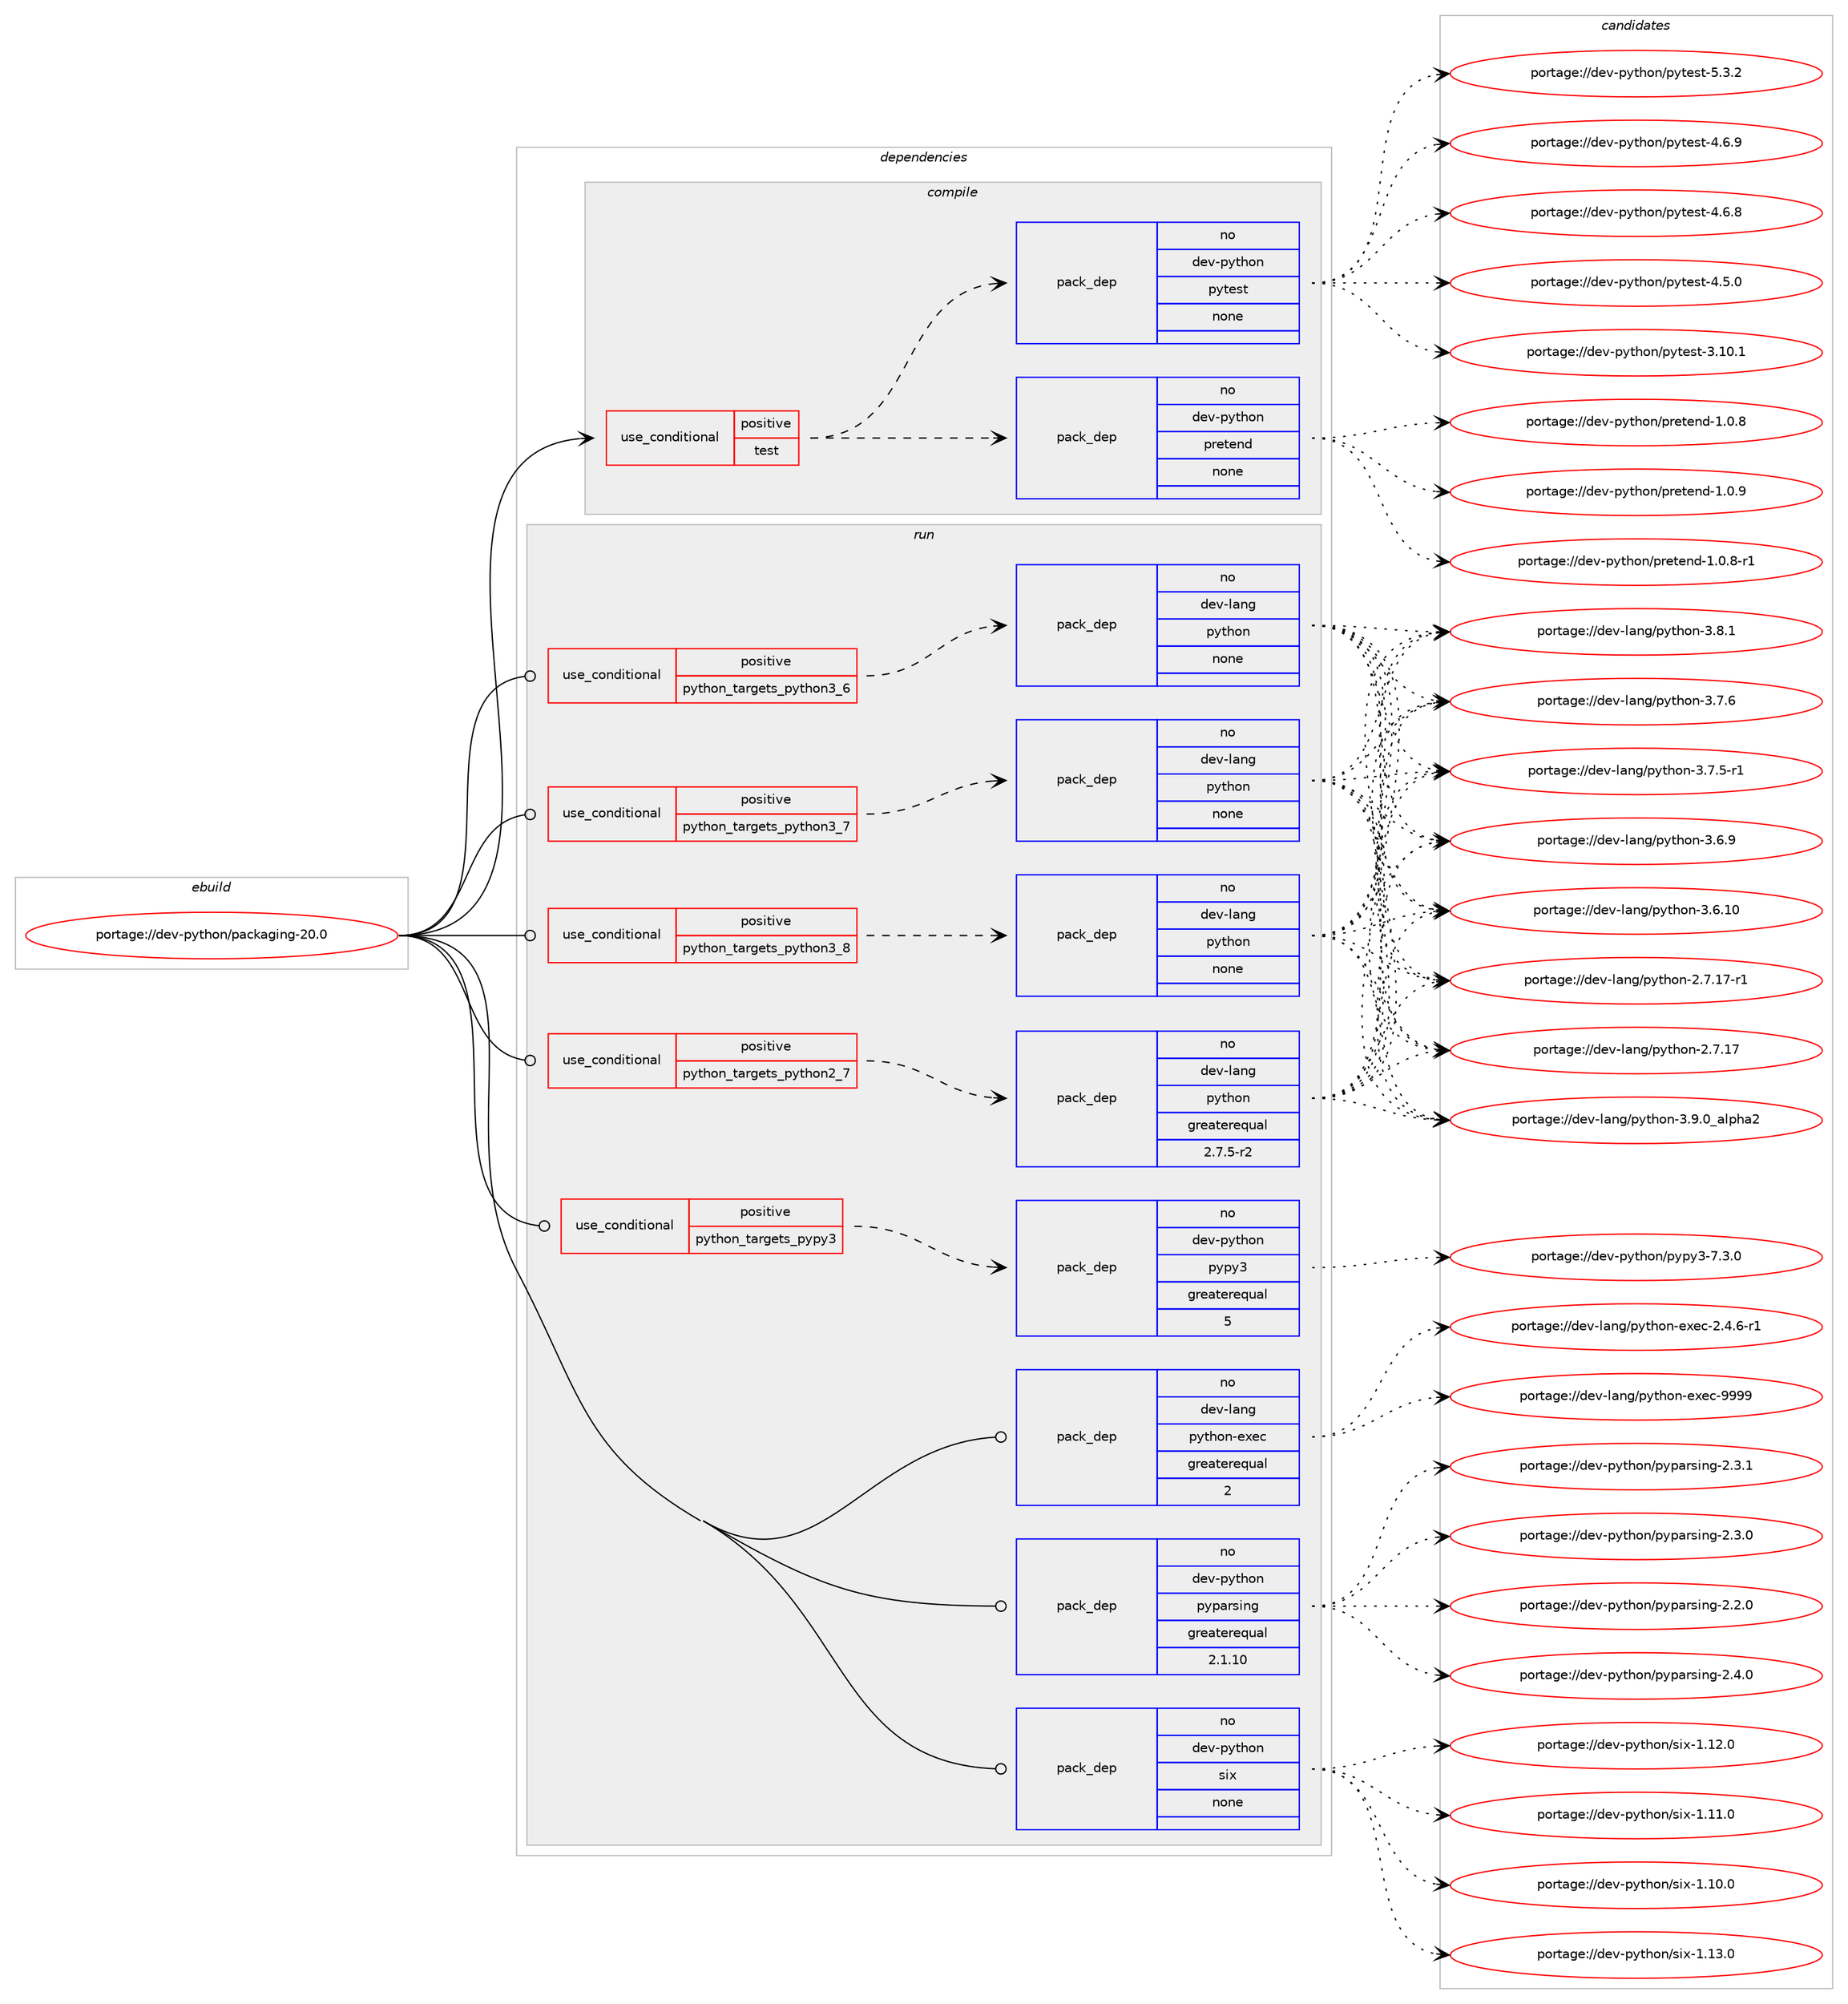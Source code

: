 digraph prolog {

# *************
# Graph options
# *************

newrank=true;
concentrate=true;
compound=true;
graph [rankdir=LR,fontname=Helvetica,fontsize=10,ranksep=1.5];#, ranksep=2.5, nodesep=0.2];
edge  [arrowhead=vee];
node  [fontname=Helvetica,fontsize=10];

# **********
# The ebuild
# **********

subgraph cluster_leftcol {
color=gray;
label=<<i>ebuild</i>>;
id [label="portage://dev-python/packaging-20.0", color=red, width=4, href="../dev-python/packaging-20.0.svg"];
}

# ****************
# The dependencies
# ****************

subgraph cluster_midcol {
color=gray;
label=<<i>dependencies</i>>;
subgraph cluster_compile {
fillcolor="#eeeeee";
style=filled;
label=<<i>compile</i>>;
subgraph cond111483 {
dependency444520 [label=<<TABLE BORDER="0" CELLBORDER="1" CELLSPACING="0" CELLPADDING="4"><TR><TD ROWSPAN="3" CELLPADDING="10">use_conditional</TD></TR><TR><TD>positive</TD></TR><TR><TD>test</TD></TR></TABLE>>, shape=none, color=red];
subgraph pack328067 {
dependency444521 [label=<<TABLE BORDER="0" CELLBORDER="1" CELLSPACING="0" CELLPADDING="4" WIDTH="220"><TR><TD ROWSPAN="6" CELLPADDING="30">pack_dep</TD></TR><TR><TD WIDTH="110">no</TD></TR><TR><TD>dev-python</TD></TR><TR><TD>pretend</TD></TR><TR><TD>none</TD></TR><TR><TD></TD></TR></TABLE>>, shape=none, color=blue];
}
dependency444520:e -> dependency444521:w [weight=20,style="dashed",arrowhead="vee"];
subgraph pack328068 {
dependency444522 [label=<<TABLE BORDER="0" CELLBORDER="1" CELLSPACING="0" CELLPADDING="4" WIDTH="220"><TR><TD ROWSPAN="6" CELLPADDING="30">pack_dep</TD></TR><TR><TD WIDTH="110">no</TD></TR><TR><TD>dev-python</TD></TR><TR><TD>pytest</TD></TR><TR><TD>none</TD></TR><TR><TD></TD></TR></TABLE>>, shape=none, color=blue];
}
dependency444520:e -> dependency444522:w [weight=20,style="dashed",arrowhead="vee"];
}
id:e -> dependency444520:w [weight=20,style="solid",arrowhead="vee"];
}
subgraph cluster_compileandrun {
fillcolor="#eeeeee";
style=filled;
label=<<i>compile and run</i>>;
}
subgraph cluster_run {
fillcolor="#eeeeee";
style=filled;
label=<<i>run</i>>;
subgraph cond111484 {
dependency444523 [label=<<TABLE BORDER="0" CELLBORDER="1" CELLSPACING="0" CELLPADDING="4"><TR><TD ROWSPAN="3" CELLPADDING="10">use_conditional</TD></TR><TR><TD>positive</TD></TR><TR><TD>python_targets_pypy3</TD></TR></TABLE>>, shape=none, color=red];
subgraph pack328069 {
dependency444524 [label=<<TABLE BORDER="0" CELLBORDER="1" CELLSPACING="0" CELLPADDING="4" WIDTH="220"><TR><TD ROWSPAN="6" CELLPADDING="30">pack_dep</TD></TR><TR><TD WIDTH="110">no</TD></TR><TR><TD>dev-python</TD></TR><TR><TD>pypy3</TD></TR><TR><TD>greaterequal</TD></TR><TR><TD>5</TD></TR></TABLE>>, shape=none, color=blue];
}
dependency444523:e -> dependency444524:w [weight=20,style="dashed",arrowhead="vee"];
}
id:e -> dependency444523:w [weight=20,style="solid",arrowhead="odot"];
subgraph cond111485 {
dependency444525 [label=<<TABLE BORDER="0" CELLBORDER="1" CELLSPACING="0" CELLPADDING="4"><TR><TD ROWSPAN="3" CELLPADDING="10">use_conditional</TD></TR><TR><TD>positive</TD></TR><TR><TD>python_targets_python2_7</TD></TR></TABLE>>, shape=none, color=red];
subgraph pack328070 {
dependency444526 [label=<<TABLE BORDER="0" CELLBORDER="1" CELLSPACING="0" CELLPADDING="4" WIDTH="220"><TR><TD ROWSPAN="6" CELLPADDING="30">pack_dep</TD></TR><TR><TD WIDTH="110">no</TD></TR><TR><TD>dev-lang</TD></TR><TR><TD>python</TD></TR><TR><TD>greaterequal</TD></TR><TR><TD>2.7.5-r2</TD></TR></TABLE>>, shape=none, color=blue];
}
dependency444525:e -> dependency444526:w [weight=20,style="dashed",arrowhead="vee"];
}
id:e -> dependency444525:w [weight=20,style="solid",arrowhead="odot"];
subgraph cond111486 {
dependency444527 [label=<<TABLE BORDER="0" CELLBORDER="1" CELLSPACING="0" CELLPADDING="4"><TR><TD ROWSPAN="3" CELLPADDING="10">use_conditional</TD></TR><TR><TD>positive</TD></TR><TR><TD>python_targets_python3_6</TD></TR></TABLE>>, shape=none, color=red];
subgraph pack328071 {
dependency444528 [label=<<TABLE BORDER="0" CELLBORDER="1" CELLSPACING="0" CELLPADDING="4" WIDTH="220"><TR><TD ROWSPAN="6" CELLPADDING="30">pack_dep</TD></TR><TR><TD WIDTH="110">no</TD></TR><TR><TD>dev-lang</TD></TR><TR><TD>python</TD></TR><TR><TD>none</TD></TR><TR><TD></TD></TR></TABLE>>, shape=none, color=blue];
}
dependency444527:e -> dependency444528:w [weight=20,style="dashed",arrowhead="vee"];
}
id:e -> dependency444527:w [weight=20,style="solid",arrowhead="odot"];
subgraph cond111487 {
dependency444529 [label=<<TABLE BORDER="0" CELLBORDER="1" CELLSPACING="0" CELLPADDING="4"><TR><TD ROWSPAN="3" CELLPADDING="10">use_conditional</TD></TR><TR><TD>positive</TD></TR><TR><TD>python_targets_python3_7</TD></TR></TABLE>>, shape=none, color=red];
subgraph pack328072 {
dependency444530 [label=<<TABLE BORDER="0" CELLBORDER="1" CELLSPACING="0" CELLPADDING="4" WIDTH="220"><TR><TD ROWSPAN="6" CELLPADDING="30">pack_dep</TD></TR><TR><TD WIDTH="110">no</TD></TR><TR><TD>dev-lang</TD></TR><TR><TD>python</TD></TR><TR><TD>none</TD></TR><TR><TD></TD></TR></TABLE>>, shape=none, color=blue];
}
dependency444529:e -> dependency444530:w [weight=20,style="dashed",arrowhead="vee"];
}
id:e -> dependency444529:w [weight=20,style="solid",arrowhead="odot"];
subgraph cond111488 {
dependency444531 [label=<<TABLE BORDER="0" CELLBORDER="1" CELLSPACING="0" CELLPADDING="4"><TR><TD ROWSPAN="3" CELLPADDING="10">use_conditional</TD></TR><TR><TD>positive</TD></TR><TR><TD>python_targets_python3_8</TD></TR></TABLE>>, shape=none, color=red];
subgraph pack328073 {
dependency444532 [label=<<TABLE BORDER="0" CELLBORDER="1" CELLSPACING="0" CELLPADDING="4" WIDTH="220"><TR><TD ROWSPAN="6" CELLPADDING="30">pack_dep</TD></TR><TR><TD WIDTH="110">no</TD></TR><TR><TD>dev-lang</TD></TR><TR><TD>python</TD></TR><TR><TD>none</TD></TR><TR><TD></TD></TR></TABLE>>, shape=none, color=blue];
}
dependency444531:e -> dependency444532:w [weight=20,style="dashed",arrowhead="vee"];
}
id:e -> dependency444531:w [weight=20,style="solid",arrowhead="odot"];
subgraph pack328074 {
dependency444533 [label=<<TABLE BORDER="0" CELLBORDER="1" CELLSPACING="0" CELLPADDING="4" WIDTH="220"><TR><TD ROWSPAN="6" CELLPADDING="30">pack_dep</TD></TR><TR><TD WIDTH="110">no</TD></TR><TR><TD>dev-lang</TD></TR><TR><TD>python-exec</TD></TR><TR><TD>greaterequal</TD></TR><TR><TD>2</TD></TR></TABLE>>, shape=none, color=blue];
}
id:e -> dependency444533:w [weight=20,style="solid",arrowhead="odot"];
subgraph pack328075 {
dependency444534 [label=<<TABLE BORDER="0" CELLBORDER="1" CELLSPACING="0" CELLPADDING="4" WIDTH="220"><TR><TD ROWSPAN="6" CELLPADDING="30">pack_dep</TD></TR><TR><TD WIDTH="110">no</TD></TR><TR><TD>dev-python</TD></TR><TR><TD>pyparsing</TD></TR><TR><TD>greaterequal</TD></TR><TR><TD>2.1.10</TD></TR></TABLE>>, shape=none, color=blue];
}
id:e -> dependency444534:w [weight=20,style="solid",arrowhead="odot"];
subgraph pack328076 {
dependency444535 [label=<<TABLE BORDER="0" CELLBORDER="1" CELLSPACING="0" CELLPADDING="4" WIDTH="220"><TR><TD ROWSPAN="6" CELLPADDING="30">pack_dep</TD></TR><TR><TD WIDTH="110">no</TD></TR><TR><TD>dev-python</TD></TR><TR><TD>six</TD></TR><TR><TD>none</TD></TR><TR><TD></TD></TR></TABLE>>, shape=none, color=blue];
}
id:e -> dependency444535:w [weight=20,style="solid",arrowhead="odot"];
}
}

# **************
# The candidates
# **************

subgraph cluster_choices {
rank=same;
color=gray;
label=<<i>candidates</i>>;

subgraph choice328067 {
color=black;
nodesep=1;
choice1001011184511212111610411111047112114101116101110100454946484657 [label="portage://dev-python/pretend-1.0.9", color=red, width=4,href="../dev-python/pretend-1.0.9.svg"];
choice10010111845112121116104111110471121141011161011101004549464846564511449 [label="portage://dev-python/pretend-1.0.8-r1", color=red, width=4,href="../dev-python/pretend-1.0.8-r1.svg"];
choice1001011184511212111610411111047112114101116101110100454946484656 [label="portage://dev-python/pretend-1.0.8", color=red, width=4,href="../dev-python/pretend-1.0.8.svg"];
dependency444521:e -> choice1001011184511212111610411111047112114101116101110100454946484657:w [style=dotted,weight="100"];
dependency444521:e -> choice10010111845112121116104111110471121141011161011101004549464846564511449:w [style=dotted,weight="100"];
dependency444521:e -> choice1001011184511212111610411111047112114101116101110100454946484656:w [style=dotted,weight="100"];
}
subgraph choice328068 {
color=black;
nodesep=1;
choice1001011184511212111610411111047112121116101115116455346514650 [label="portage://dev-python/pytest-5.3.2", color=red, width=4,href="../dev-python/pytest-5.3.2.svg"];
choice1001011184511212111610411111047112121116101115116455246544657 [label="portage://dev-python/pytest-4.6.9", color=red, width=4,href="../dev-python/pytest-4.6.9.svg"];
choice1001011184511212111610411111047112121116101115116455246544656 [label="portage://dev-python/pytest-4.6.8", color=red, width=4,href="../dev-python/pytest-4.6.8.svg"];
choice1001011184511212111610411111047112121116101115116455246534648 [label="portage://dev-python/pytest-4.5.0", color=red, width=4,href="../dev-python/pytest-4.5.0.svg"];
choice100101118451121211161041111104711212111610111511645514649484649 [label="portage://dev-python/pytest-3.10.1", color=red, width=4,href="../dev-python/pytest-3.10.1.svg"];
dependency444522:e -> choice1001011184511212111610411111047112121116101115116455346514650:w [style=dotted,weight="100"];
dependency444522:e -> choice1001011184511212111610411111047112121116101115116455246544657:w [style=dotted,weight="100"];
dependency444522:e -> choice1001011184511212111610411111047112121116101115116455246544656:w [style=dotted,weight="100"];
dependency444522:e -> choice1001011184511212111610411111047112121116101115116455246534648:w [style=dotted,weight="100"];
dependency444522:e -> choice100101118451121211161041111104711212111610111511645514649484649:w [style=dotted,weight="100"];
}
subgraph choice328069 {
color=black;
nodesep=1;
choice100101118451121211161041111104711212111212151455546514648 [label="portage://dev-python/pypy3-7.3.0", color=red, width=4,href="../dev-python/pypy3-7.3.0.svg"];
dependency444524:e -> choice100101118451121211161041111104711212111212151455546514648:w [style=dotted,weight="100"];
}
subgraph choice328070 {
color=black;
nodesep=1;
choice10010111845108971101034711212111610411111045514657464895971081121049750 [label="portage://dev-lang/python-3.9.0_alpha2", color=red, width=4,href="../dev-lang/python-3.9.0_alpha2.svg"];
choice100101118451089711010347112121116104111110455146564649 [label="portage://dev-lang/python-3.8.1", color=red, width=4,href="../dev-lang/python-3.8.1.svg"];
choice100101118451089711010347112121116104111110455146554654 [label="portage://dev-lang/python-3.7.6", color=red, width=4,href="../dev-lang/python-3.7.6.svg"];
choice1001011184510897110103471121211161041111104551465546534511449 [label="portage://dev-lang/python-3.7.5-r1", color=red, width=4,href="../dev-lang/python-3.7.5-r1.svg"];
choice100101118451089711010347112121116104111110455146544657 [label="portage://dev-lang/python-3.6.9", color=red, width=4,href="../dev-lang/python-3.6.9.svg"];
choice10010111845108971101034711212111610411111045514654464948 [label="portage://dev-lang/python-3.6.10", color=red, width=4,href="../dev-lang/python-3.6.10.svg"];
choice100101118451089711010347112121116104111110455046554649554511449 [label="portage://dev-lang/python-2.7.17-r1", color=red, width=4,href="../dev-lang/python-2.7.17-r1.svg"];
choice10010111845108971101034711212111610411111045504655464955 [label="portage://dev-lang/python-2.7.17", color=red, width=4,href="../dev-lang/python-2.7.17.svg"];
dependency444526:e -> choice10010111845108971101034711212111610411111045514657464895971081121049750:w [style=dotted,weight="100"];
dependency444526:e -> choice100101118451089711010347112121116104111110455146564649:w [style=dotted,weight="100"];
dependency444526:e -> choice100101118451089711010347112121116104111110455146554654:w [style=dotted,weight="100"];
dependency444526:e -> choice1001011184510897110103471121211161041111104551465546534511449:w [style=dotted,weight="100"];
dependency444526:e -> choice100101118451089711010347112121116104111110455146544657:w [style=dotted,weight="100"];
dependency444526:e -> choice10010111845108971101034711212111610411111045514654464948:w [style=dotted,weight="100"];
dependency444526:e -> choice100101118451089711010347112121116104111110455046554649554511449:w [style=dotted,weight="100"];
dependency444526:e -> choice10010111845108971101034711212111610411111045504655464955:w [style=dotted,weight="100"];
}
subgraph choice328071 {
color=black;
nodesep=1;
choice10010111845108971101034711212111610411111045514657464895971081121049750 [label="portage://dev-lang/python-3.9.0_alpha2", color=red, width=4,href="../dev-lang/python-3.9.0_alpha2.svg"];
choice100101118451089711010347112121116104111110455146564649 [label="portage://dev-lang/python-3.8.1", color=red, width=4,href="../dev-lang/python-3.8.1.svg"];
choice100101118451089711010347112121116104111110455146554654 [label="portage://dev-lang/python-3.7.6", color=red, width=4,href="../dev-lang/python-3.7.6.svg"];
choice1001011184510897110103471121211161041111104551465546534511449 [label="portage://dev-lang/python-3.7.5-r1", color=red, width=4,href="../dev-lang/python-3.7.5-r1.svg"];
choice100101118451089711010347112121116104111110455146544657 [label="portage://dev-lang/python-3.6.9", color=red, width=4,href="../dev-lang/python-3.6.9.svg"];
choice10010111845108971101034711212111610411111045514654464948 [label="portage://dev-lang/python-3.6.10", color=red, width=4,href="../dev-lang/python-3.6.10.svg"];
choice100101118451089711010347112121116104111110455046554649554511449 [label="portage://dev-lang/python-2.7.17-r1", color=red, width=4,href="../dev-lang/python-2.7.17-r1.svg"];
choice10010111845108971101034711212111610411111045504655464955 [label="portage://dev-lang/python-2.7.17", color=red, width=4,href="../dev-lang/python-2.7.17.svg"];
dependency444528:e -> choice10010111845108971101034711212111610411111045514657464895971081121049750:w [style=dotted,weight="100"];
dependency444528:e -> choice100101118451089711010347112121116104111110455146564649:w [style=dotted,weight="100"];
dependency444528:e -> choice100101118451089711010347112121116104111110455146554654:w [style=dotted,weight="100"];
dependency444528:e -> choice1001011184510897110103471121211161041111104551465546534511449:w [style=dotted,weight="100"];
dependency444528:e -> choice100101118451089711010347112121116104111110455146544657:w [style=dotted,weight="100"];
dependency444528:e -> choice10010111845108971101034711212111610411111045514654464948:w [style=dotted,weight="100"];
dependency444528:e -> choice100101118451089711010347112121116104111110455046554649554511449:w [style=dotted,weight="100"];
dependency444528:e -> choice10010111845108971101034711212111610411111045504655464955:w [style=dotted,weight="100"];
}
subgraph choice328072 {
color=black;
nodesep=1;
choice10010111845108971101034711212111610411111045514657464895971081121049750 [label="portage://dev-lang/python-3.9.0_alpha2", color=red, width=4,href="../dev-lang/python-3.9.0_alpha2.svg"];
choice100101118451089711010347112121116104111110455146564649 [label="portage://dev-lang/python-3.8.1", color=red, width=4,href="../dev-lang/python-3.8.1.svg"];
choice100101118451089711010347112121116104111110455146554654 [label="portage://dev-lang/python-3.7.6", color=red, width=4,href="../dev-lang/python-3.7.6.svg"];
choice1001011184510897110103471121211161041111104551465546534511449 [label="portage://dev-lang/python-3.7.5-r1", color=red, width=4,href="../dev-lang/python-3.7.5-r1.svg"];
choice100101118451089711010347112121116104111110455146544657 [label="portage://dev-lang/python-3.6.9", color=red, width=4,href="../dev-lang/python-3.6.9.svg"];
choice10010111845108971101034711212111610411111045514654464948 [label="portage://dev-lang/python-3.6.10", color=red, width=4,href="../dev-lang/python-3.6.10.svg"];
choice100101118451089711010347112121116104111110455046554649554511449 [label="portage://dev-lang/python-2.7.17-r1", color=red, width=4,href="../dev-lang/python-2.7.17-r1.svg"];
choice10010111845108971101034711212111610411111045504655464955 [label="portage://dev-lang/python-2.7.17", color=red, width=4,href="../dev-lang/python-2.7.17.svg"];
dependency444530:e -> choice10010111845108971101034711212111610411111045514657464895971081121049750:w [style=dotted,weight="100"];
dependency444530:e -> choice100101118451089711010347112121116104111110455146564649:w [style=dotted,weight="100"];
dependency444530:e -> choice100101118451089711010347112121116104111110455146554654:w [style=dotted,weight="100"];
dependency444530:e -> choice1001011184510897110103471121211161041111104551465546534511449:w [style=dotted,weight="100"];
dependency444530:e -> choice100101118451089711010347112121116104111110455146544657:w [style=dotted,weight="100"];
dependency444530:e -> choice10010111845108971101034711212111610411111045514654464948:w [style=dotted,weight="100"];
dependency444530:e -> choice100101118451089711010347112121116104111110455046554649554511449:w [style=dotted,weight="100"];
dependency444530:e -> choice10010111845108971101034711212111610411111045504655464955:w [style=dotted,weight="100"];
}
subgraph choice328073 {
color=black;
nodesep=1;
choice10010111845108971101034711212111610411111045514657464895971081121049750 [label="portage://dev-lang/python-3.9.0_alpha2", color=red, width=4,href="../dev-lang/python-3.9.0_alpha2.svg"];
choice100101118451089711010347112121116104111110455146564649 [label="portage://dev-lang/python-3.8.1", color=red, width=4,href="../dev-lang/python-3.8.1.svg"];
choice100101118451089711010347112121116104111110455146554654 [label="portage://dev-lang/python-3.7.6", color=red, width=4,href="../dev-lang/python-3.7.6.svg"];
choice1001011184510897110103471121211161041111104551465546534511449 [label="portage://dev-lang/python-3.7.5-r1", color=red, width=4,href="../dev-lang/python-3.7.5-r1.svg"];
choice100101118451089711010347112121116104111110455146544657 [label="portage://dev-lang/python-3.6.9", color=red, width=4,href="../dev-lang/python-3.6.9.svg"];
choice10010111845108971101034711212111610411111045514654464948 [label="portage://dev-lang/python-3.6.10", color=red, width=4,href="../dev-lang/python-3.6.10.svg"];
choice100101118451089711010347112121116104111110455046554649554511449 [label="portage://dev-lang/python-2.7.17-r1", color=red, width=4,href="../dev-lang/python-2.7.17-r1.svg"];
choice10010111845108971101034711212111610411111045504655464955 [label="portage://dev-lang/python-2.7.17", color=red, width=4,href="../dev-lang/python-2.7.17.svg"];
dependency444532:e -> choice10010111845108971101034711212111610411111045514657464895971081121049750:w [style=dotted,weight="100"];
dependency444532:e -> choice100101118451089711010347112121116104111110455146564649:w [style=dotted,weight="100"];
dependency444532:e -> choice100101118451089711010347112121116104111110455146554654:w [style=dotted,weight="100"];
dependency444532:e -> choice1001011184510897110103471121211161041111104551465546534511449:w [style=dotted,weight="100"];
dependency444532:e -> choice100101118451089711010347112121116104111110455146544657:w [style=dotted,weight="100"];
dependency444532:e -> choice10010111845108971101034711212111610411111045514654464948:w [style=dotted,weight="100"];
dependency444532:e -> choice100101118451089711010347112121116104111110455046554649554511449:w [style=dotted,weight="100"];
dependency444532:e -> choice10010111845108971101034711212111610411111045504655464955:w [style=dotted,weight="100"];
}
subgraph choice328074 {
color=black;
nodesep=1;
choice10010111845108971101034711212111610411111045101120101994557575757 [label="portage://dev-lang/python-exec-9999", color=red, width=4,href="../dev-lang/python-exec-9999.svg"];
choice10010111845108971101034711212111610411111045101120101994550465246544511449 [label="portage://dev-lang/python-exec-2.4.6-r1", color=red, width=4,href="../dev-lang/python-exec-2.4.6-r1.svg"];
dependency444533:e -> choice10010111845108971101034711212111610411111045101120101994557575757:w [style=dotted,weight="100"];
dependency444533:e -> choice10010111845108971101034711212111610411111045101120101994550465246544511449:w [style=dotted,weight="100"];
}
subgraph choice328075 {
color=black;
nodesep=1;
choice100101118451121211161041111104711212111297114115105110103455046524648 [label="portage://dev-python/pyparsing-2.4.0", color=red, width=4,href="../dev-python/pyparsing-2.4.0.svg"];
choice100101118451121211161041111104711212111297114115105110103455046514649 [label="portage://dev-python/pyparsing-2.3.1", color=red, width=4,href="../dev-python/pyparsing-2.3.1.svg"];
choice100101118451121211161041111104711212111297114115105110103455046514648 [label="portage://dev-python/pyparsing-2.3.0", color=red, width=4,href="../dev-python/pyparsing-2.3.0.svg"];
choice100101118451121211161041111104711212111297114115105110103455046504648 [label="portage://dev-python/pyparsing-2.2.0", color=red, width=4,href="../dev-python/pyparsing-2.2.0.svg"];
dependency444534:e -> choice100101118451121211161041111104711212111297114115105110103455046524648:w [style=dotted,weight="100"];
dependency444534:e -> choice100101118451121211161041111104711212111297114115105110103455046514649:w [style=dotted,weight="100"];
dependency444534:e -> choice100101118451121211161041111104711212111297114115105110103455046514648:w [style=dotted,weight="100"];
dependency444534:e -> choice100101118451121211161041111104711212111297114115105110103455046504648:w [style=dotted,weight="100"];
}
subgraph choice328076 {
color=black;
nodesep=1;
choice100101118451121211161041111104711510512045494649514648 [label="portage://dev-python/six-1.13.0", color=red, width=4,href="../dev-python/six-1.13.0.svg"];
choice100101118451121211161041111104711510512045494649504648 [label="portage://dev-python/six-1.12.0", color=red, width=4,href="../dev-python/six-1.12.0.svg"];
choice100101118451121211161041111104711510512045494649494648 [label="portage://dev-python/six-1.11.0", color=red, width=4,href="../dev-python/six-1.11.0.svg"];
choice100101118451121211161041111104711510512045494649484648 [label="portage://dev-python/six-1.10.0", color=red, width=4,href="../dev-python/six-1.10.0.svg"];
dependency444535:e -> choice100101118451121211161041111104711510512045494649514648:w [style=dotted,weight="100"];
dependency444535:e -> choice100101118451121211161041111104711510512045494649504648:w [style=dotted,weight="100"];
dependency444535:e -> choice100101118451121211161041111104711510512045494649494648:w [style=dotted,weight="100"];
dependency444535:e -> choice100101118451121211161041111104711510512045494649484648:w [style=dotted,weight="100"];
}
}

}
